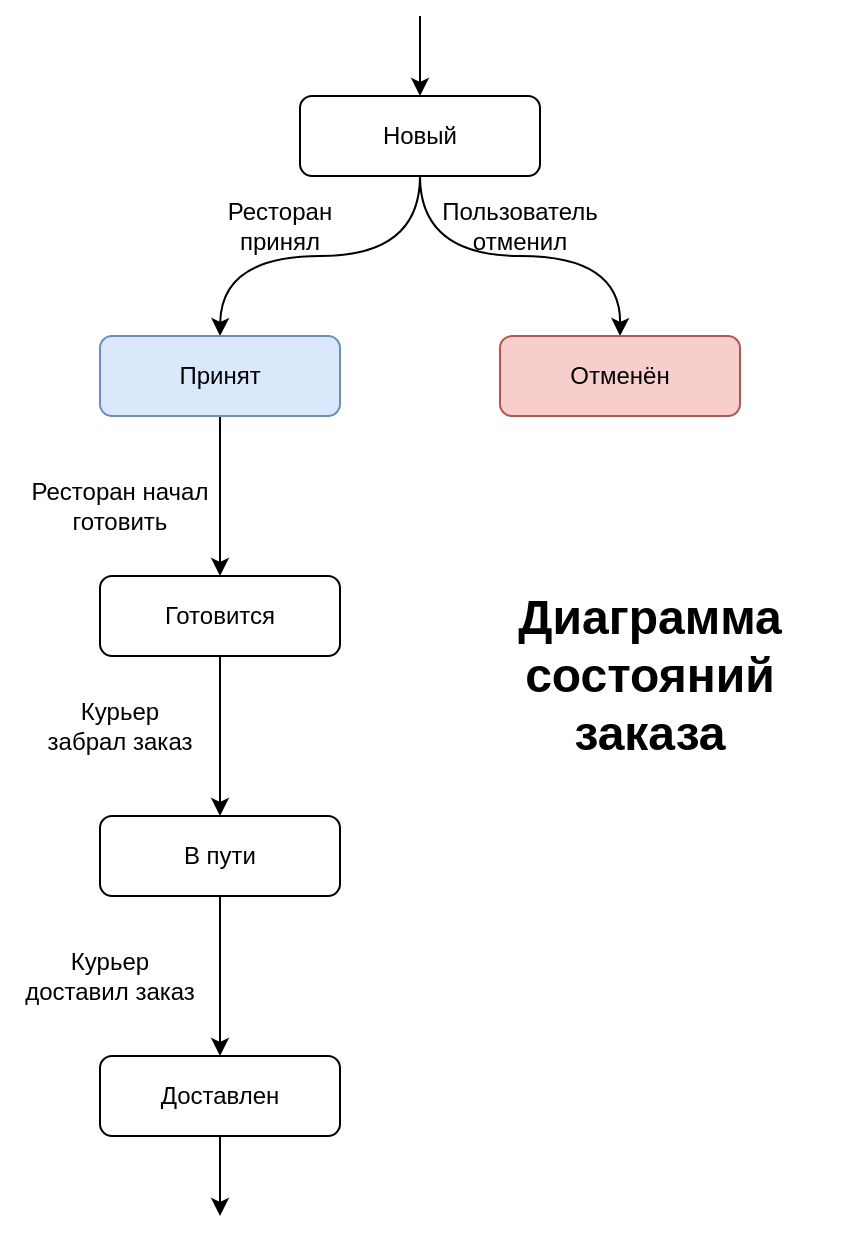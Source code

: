 <mxfile version="24.4.9" type="google">
  <diagram name="Page-1" id="QOVr38XL9Cd6iYh0VTzA">
    <mxGraphModel grid="1" page="1" gridSize="10" guides="1" tooltips="1" connect="1" arrows="1" fold="1" pageScale="1" pageWidth="827" pageHeight="1169" math="0" shadow="0">
      <root>
        <mxCell id="0" />
        <mxCell id="1" parent="0" />
        <mxCell id="DT4xIVo19fPxklfkq1mI-4" style="edgeStyle=orthogonalEdgeStyle;rounded=0;orthogonalLoop=1;jettySize=auto;html=1;curved=1;exitX=0.5;exitY=1;exitDx=0;exitDy=0;" edge="1" parent="1" source="DT4xIVo19fPxklfkq1mI-1">
          <mxGeometry relative="1" as="geometry">
            <mxPoint x="280" y="280" as="targetPoint" />
          </mxGeometry>
        </mxCell>
        <mxCell id="DT4xIVo19fPxklfkq1mI-5" style="edgeStyle=orthogonalEdgeStyle;rounded=0;orthogonalLoop=1;jettySize=auto;html=1;exitX=0.5;exitY=1;exitDx=0;exitDy=0;curved=1;" edge="1" parent="1" source="DT4xIVo19fPxklfkq1mI-1">
          <mxGeometry relative="1" as="geometry">
            <mxPoint x="480" y="280" as="targetPoint" />
          </mxGeometry>
        </mxCell>
        <mxCell id="DT4xIVo19fPxklfkq1mI-1" value="Новый" style="rounded=1;whiteSpace=wrap;html=1;" vertex="1" parent="1">
          <mxGeometry x="320" y="160" width="120" height="40" as="geometry" />
        </mxCell>
        <mxCell id="DT4xIVo19fPxklfkq1mI-3" value="" style="endArrow=classic;html=1;rounded=0;entryX=0.5;entryY=0;entryDx=0;entryDy=0;" edge="1" parent="1" target="DT4xIVo19fPxklfkq1mI-1">
          <mxGeometry width="50" height="50" relative="1" as="geometry">
            <mxPoint x="380" y="120" as="sourcePoint" />
            <mxPoint x="440" y="400" as="targetPoint" />
          </mxGeometry>
        </mxCell>
        <mxCell id="DT4xIVo19fPxklfkq1mI-6" value="Ресторан принял" style="text;html=1;align=center;verticalAlign=middle;whiteSpace=wrap;rounded=0;" vertex="1" parent="1">
          <mxGeometry x="280" y="210" width="60" height="30" as="geometry" />
        </mxCell>
        <mxCell id="DT4xIVo19fPxklfkq1mI-7" value="&lt;b&gt;&lt;font style=&quot;font-size: 24px;&quot;&gt;Диаграмма состояний заказа&lt;/font&gt;&lt;/b&gt;" style="text;html=1;align=center;verticalAlign=middle;whiteSpace=wrap;rounded=0;" vertex="1" parent="1">
          <mxGeometry x="400" y="420" width="190" height="60" as="geometry" />
        </mxCell>
        <mxCell id="DT4xIVo19fPxklfkq1mI-8" value="Пользователь отменил" style="text;html=1;align=center;verticalAlign=middle;whiteSpace=wrap;rounded=0;" vertex="1" parent="1">
          <mxGeometry x="400" y="210" width="60" height="30" as="geometry" />
        </mxCell>
        <mxCell id="DT4xIVo19fPxklfkq1mI-9" value="Отменён" style="rounded=1;whiteSpace=wrap;html=1;fillColor=#f8cecc;strokeColor=#b85450;" vertex="1" parent="1">
          <mxGeometry x="420" y="280" width="120" height="40" as="geometry" />
        </mxCell>
        <mxCell id="DT4xIVo19fPxklfkq1mI-11" style="edgeStyle=orthogonalEdgeStyle;rounded=0;orthogonalLoop=1;jettySize=auto;html=1;entryX=0.5;entryY=0;entryDx=0;entryDy=0;" edge="1" parent="1" source="DT4xIVo19fPxklfkq1mI-10" target="DT4xIVo19fPxklfkq1mI-12">
          <mxGeometry relative="1" as="geometry">
            <mxPoint x="280" y="360" as="targetPoint" />
          </mxGeometry>
        </mxCell>
        <mxCell id="DT4xIVo19fPxklfkq1mI-10" value="Принят" style="rounded=1;whiteSpace=wrap;html=1;fillColor=#dae8fc;strokeColor=#6c8ebf;" vertex="1" parent="1">
          <mxGeometry x="220" y="280" width="120" height="40" as="geometry" />
        </mxCell>
        <mxCell id="DT4xIVo19fPxklfkq1mI-15" style="edgeStyle=orthogonalEdgeStyle;rounded=0;orthogonalLoop=1;jettySize=auto;html=1;" edge="1" parent="1" source="DT4xIVo19fPxklfkq1mI-12" target="DT4xIVo19fPxklfkq1mI-14">
          <mxGeometry relative="1" as="geometry" />
        </mxCell>
        <mxCell id="DT4xIVo19fPxklfkq1mI-12" value="Готовится" style="rounded=1;whiteSpace=wrap;html=1;" vertex="1" parent="1">
          <mxGeometry x="220" y="400" width="120" height="40" as="geometry" />
        </mxCell>
        <mxCell id="DT4xIVo19fPxklfkq1mI-13" value="Ресторан начал готовить" style="text;html=1;align=center;verticalAlign=middle;whiteSpace=wrap;rounded=0;" vertex="1" parent="1">
          <mxGeometry x="170" y="350" width="120" height="30" as="geometry" />
        </mxCell>
        <mxCell id="DT4xIVo19fPxklfkq1mI-18" style="edgeStyle=orthogonalEdgeStyle;rounded=0;orthogonalLoop=1;jettySize=auto;html=1;entryX=0.5;entryY=0;entryDx=0;entryDy=0;" edge="1" parent="1" source="DT4xIVo19fPxklfkq1mI-14" target="DT4xIVo19fPxklfkq1mI-17">
          <mxGeometry relative="1" as="geometry" />
        </mxCell>
        <mxCell id="DT4xIVo19fPxklfkq1mI-14" value="В пути" style="rounded=1;whiteSpace=wrap;html=1;" vertex="1" parent="1">
          <mxGeometry x="220" y="520" width="120" height="40" as="geometry" />
        </mxCell>
        <mxCell id="DT4xIVo19fPxklfkq1mI-16" value="Курьер забрал заказ" style="text;html=1;align=center;verticalAlign=middle;whiteSpace=wrap;rounded=0;" vertex="1" parent="1">
          <mxGeometry x="190" y="460" width="80" height="30" as="geometry" />
        </mxCell>
        <mxCell id="DT4xIVo19fPxklfkq1mI-21" style="edgeStyle=orthogonalEdgeStyle;rounded=0;orthogonalLoop=1;jettySize=auto;html=1;" edge="1" parent="1" source="DT4xIVo19fPxklfkq1mI-17">
          <mxGeometry relative="1" as="geometry">
            <mxPoint x="280" y="720" as="targetPoint" />
          </mxGeometry>
        </mxCell>
        <mxCell id="DT4xIVo19fPxklfkq1mI-17" value="Доставлен" style="rounded=1;whiteSpace=wrap;html=1;" vertex="1" parent="1">
          <mxGeometry x="220" y="640" width="120" height="40" as="geometry" />
        </mxCell>
        <mxCell id="DT4xIVo19fPxklfkq1mI-19" value="Курьер доставил заказ" style="text;html=1;align=center;verticalAlign=middle;whiteSpace=wrap;rounded=0;" vertex="1" parent="1">
          <mxGeometry x="180" y="585" width="90" height="30" as="geometry" />
        </mxCell>
      </root>
    </mxGraphModel>
  </diagram>
</mxfile>
